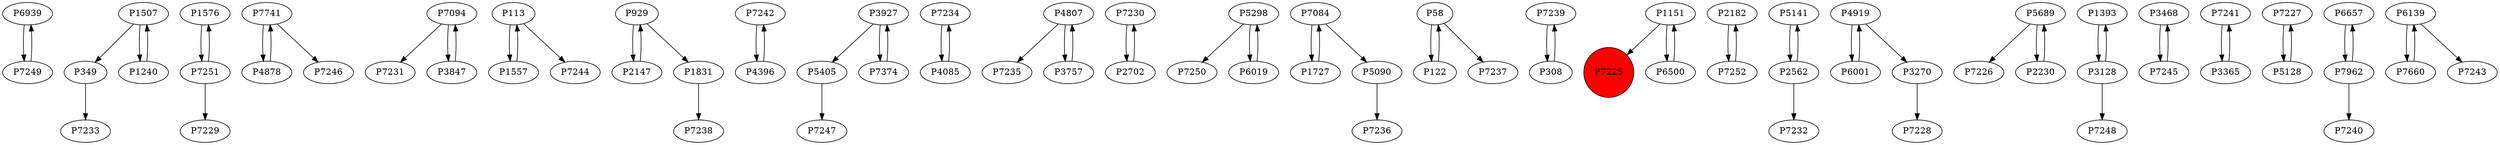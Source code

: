 digraph {
	P6939 -> P7249
	P1507 -> P349
	P1576 -> P7251
	P7741 -> P4878
	P7094 -> P7231
	P113 -> P1557
	P1831 -> P7238
	P7242 -> P4396
	P5405 -> P7247
	P7234 -> P4085
	P3927 -> P7374
	P4807 -> P7235
	P4878 -> P7741
	P7230 -> P2702
	P5298 -> P7250
	P5090 -> P7236
	P58 -> P122
	P7239 -> P308
	P1151 -> P7225
	P2182 -> P7252
	P5298 -> P6019
	P7741 -> P7246
	P5141 -> P2562
	P349 -> P7233
	P7251 -> P1576
	P4919 -> P6001
	P5689 -> P7226
	P7374 -> P3927
	P1151 -> P6500
	P122 -> P58
	P5689 -> P2230
	P58 -> P7237
	P308 -> P7239
	P2562 -> P5141
	P3927 -> P5405
	P1393 -> P3128
	P3468 -> P7245
	P4919 -> P3270
	P1727 -> P7084
	P3270 -> P7228
	P7245 -> P3468
	P7084 -> P5090
	P7241 -> P3365
	P7094 -> P3847
	P6500 -> P1151
	P3128 -> P1393
	P2230 -> P5689
	P7251 -> P7229
	P7227 -> P5128
	P2147 -> P929
	P6657 -> P7962
	P1557 -> P113
	P6139 -> P7660
	P6139 -> P7243
	P2702 -> P7230
	P7249 -> P6939
	P1507 -> P1240
	P929 -> P1831
	P7962 -> P7240
	P7962 -> P6657
	P4085 -> P7234
	P3847 -> P7094
	P4807 -> P3757
	P7084 -> P1727
	P6001 -> P4919
	P3757 -> P4807
	P113 -> P7244
	P2562 -> P7232
	P7252 -> P2182
	P7660 -> P6139
	P3365 -> P7241
	P1240 -> P1507
	P4396 -> P7242
	P5128 -> P7227
	P929 -> P2147
	P3128 -> P7248
	P6019 -> P5298
	P7225 [shape=circle]
	P7225 [style=filled]
	P7225 [fillcolor=red]
}